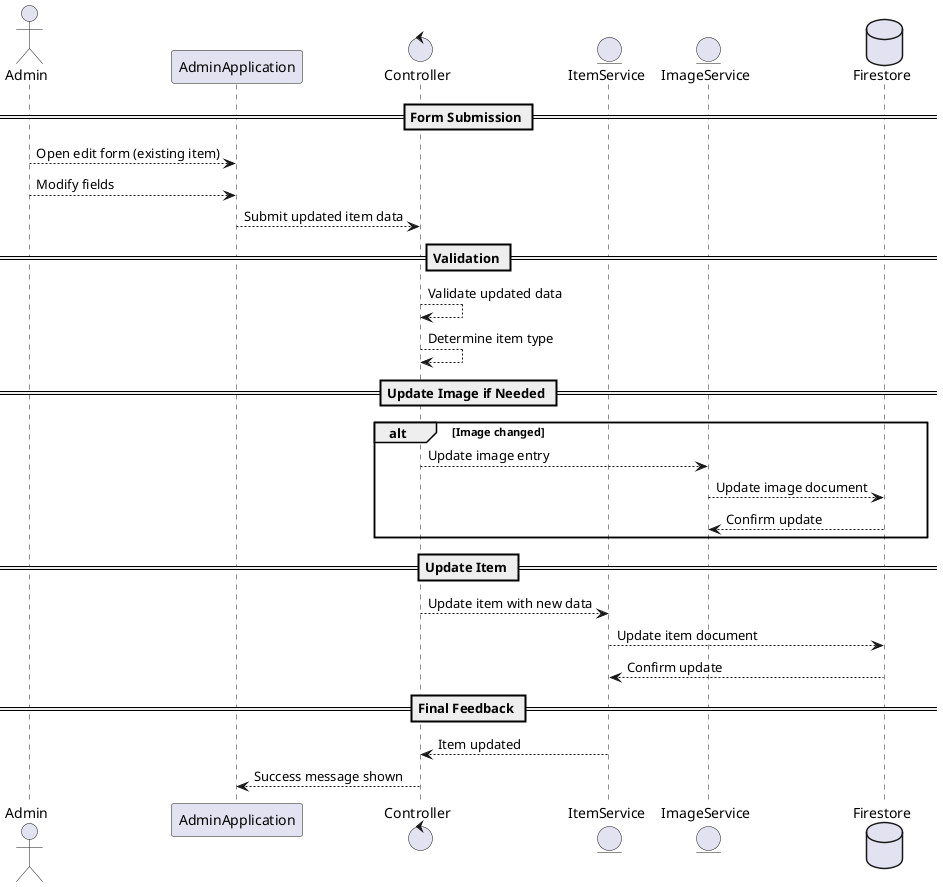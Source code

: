 @startuml
actor Admin

participant AdminApplication
control Controller
entity ItemService
entity ImageService
database Firestore

== Form Submission ==

Admin --> AdminApplication : Open edit form (existing item)
Admin --> AdminApplication : Modify fields
AdminApplication --> Controller : Submit updated item data

== Validation ==

Controller --> Controller : Validate updated data
Controller --> Controller : Determine item type

== Update Image if Needed ==

alt Image changed
    Controller --> ImageService : Update image entry
    ImageService --> Firestore : Update image document
    Firestore --> ImageService : Confirm update
end

== Update Item ==

Controller --> ItemService : Update item with new data
ItemService --> Firestore : Update item document
Firestore --> ItemService : Confirm update

== Final Feedback ==

ItemService --> Controller : Item updated
Controller --> AdminApplication : Success message shown

@enduml
